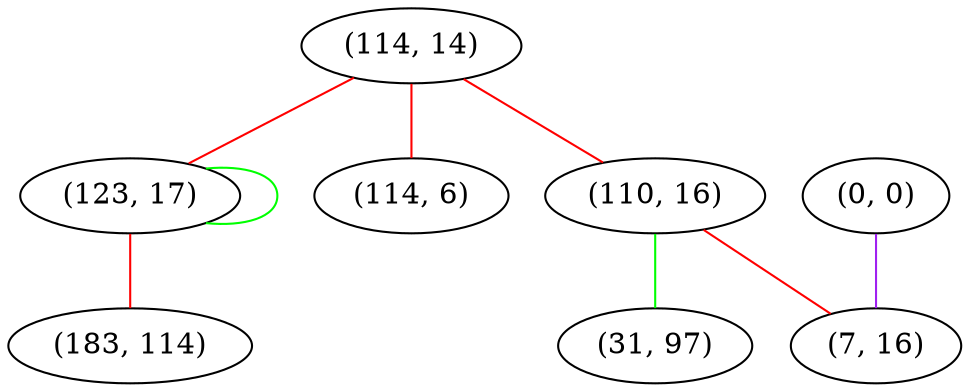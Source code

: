 graph "" {
"(114, 14)";
"(110, 16)";
"(123, 17)";
"(0, 0)";
"(114, 6)";
"(7, 16)";
"(183, 114)";
"(31, 97)";
"(114, 14)" -- "(114, 6)"  [color=red, key=0, weight=1];
"(114, 14)" -- "(123, 17)"  [color=red, key=0, weight=1];
"(114, 14)" -- "(110, 16)"  [color=red, key=0, weight=1];
"(110, 16)" -- "(7, 16)"  [color=red, key=0, weight=1];
"(110, 16)" -- "(31, 97)"  [color=green, key=0, weight=2];
"(123, 17)" -- "(123, 17)"  [color=green, key=0, weight=2];
"(123, 17)" -- "(183, 114)"  [color=red, key=0, weight=1];
"(0, 0)" -- "(7, 16)"  [color=purple, key=0, weight=4];
}
